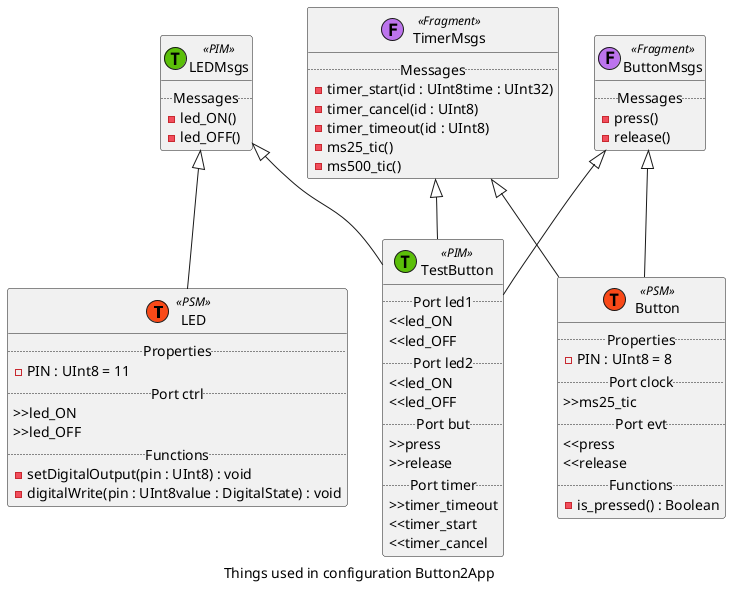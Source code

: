 @startuml
caption Things used in configuration Button2App
class LED <<(T,#F94918)PSM>> {
..Properties..
-PIN : UInt8 = 11
..Port ctrl..
>>led_ON
>>led_OFF
..Functions..
-setDigitalOutput(pin : UInt8) : void
-digitalWrite(pin : UInt8value : DigitalState) : void
}
class LEDMsgs <<(T,#5BBF09)PIM>> {
..Messages..
-led_ON()
-led_OFF()
}
class TestButton <<(T,#5BBF09)PIM>> {
..Port led1..
<<led_ON
<<led_OFF
..Port led2..
<<led_ON
<<led_OFF
..Port but..
>>press
>>release
..Port timer..
>>timer_timeout
<<timer_start
<<timer_cancel
}
class ButtonMsgs <<(F,#BC74ED)Fragment>> {
..Messages..
-press()
-release()
}
class TimerMsgs <<(F,#BC74ED)Fragment>> {
..Messages..
-timer_start(id : UInt8time : UInt32)
-timer_cancel(id : UInt8)
-timer_timeout(id : UInt8)
-ms25_tic()
-ms500_tic()
}
class Button <<(T,#F94918)PSM>> {
..Properties..
-PIN : UInt8 = 8
..Port clock..
>>ms25_tic
..Port evt..
<<press
<<release
..Functions..
-is_pressed() : Boolean
}
LEDMsgs <|-- LED
ButtonMsgs <|-- TestButton
LEDMsgs <|-- TestButton
TimerMsgs <|-- TestButton
ButtonMsgs <|-- Button
TimerMsgs <|-- Button
@enduml